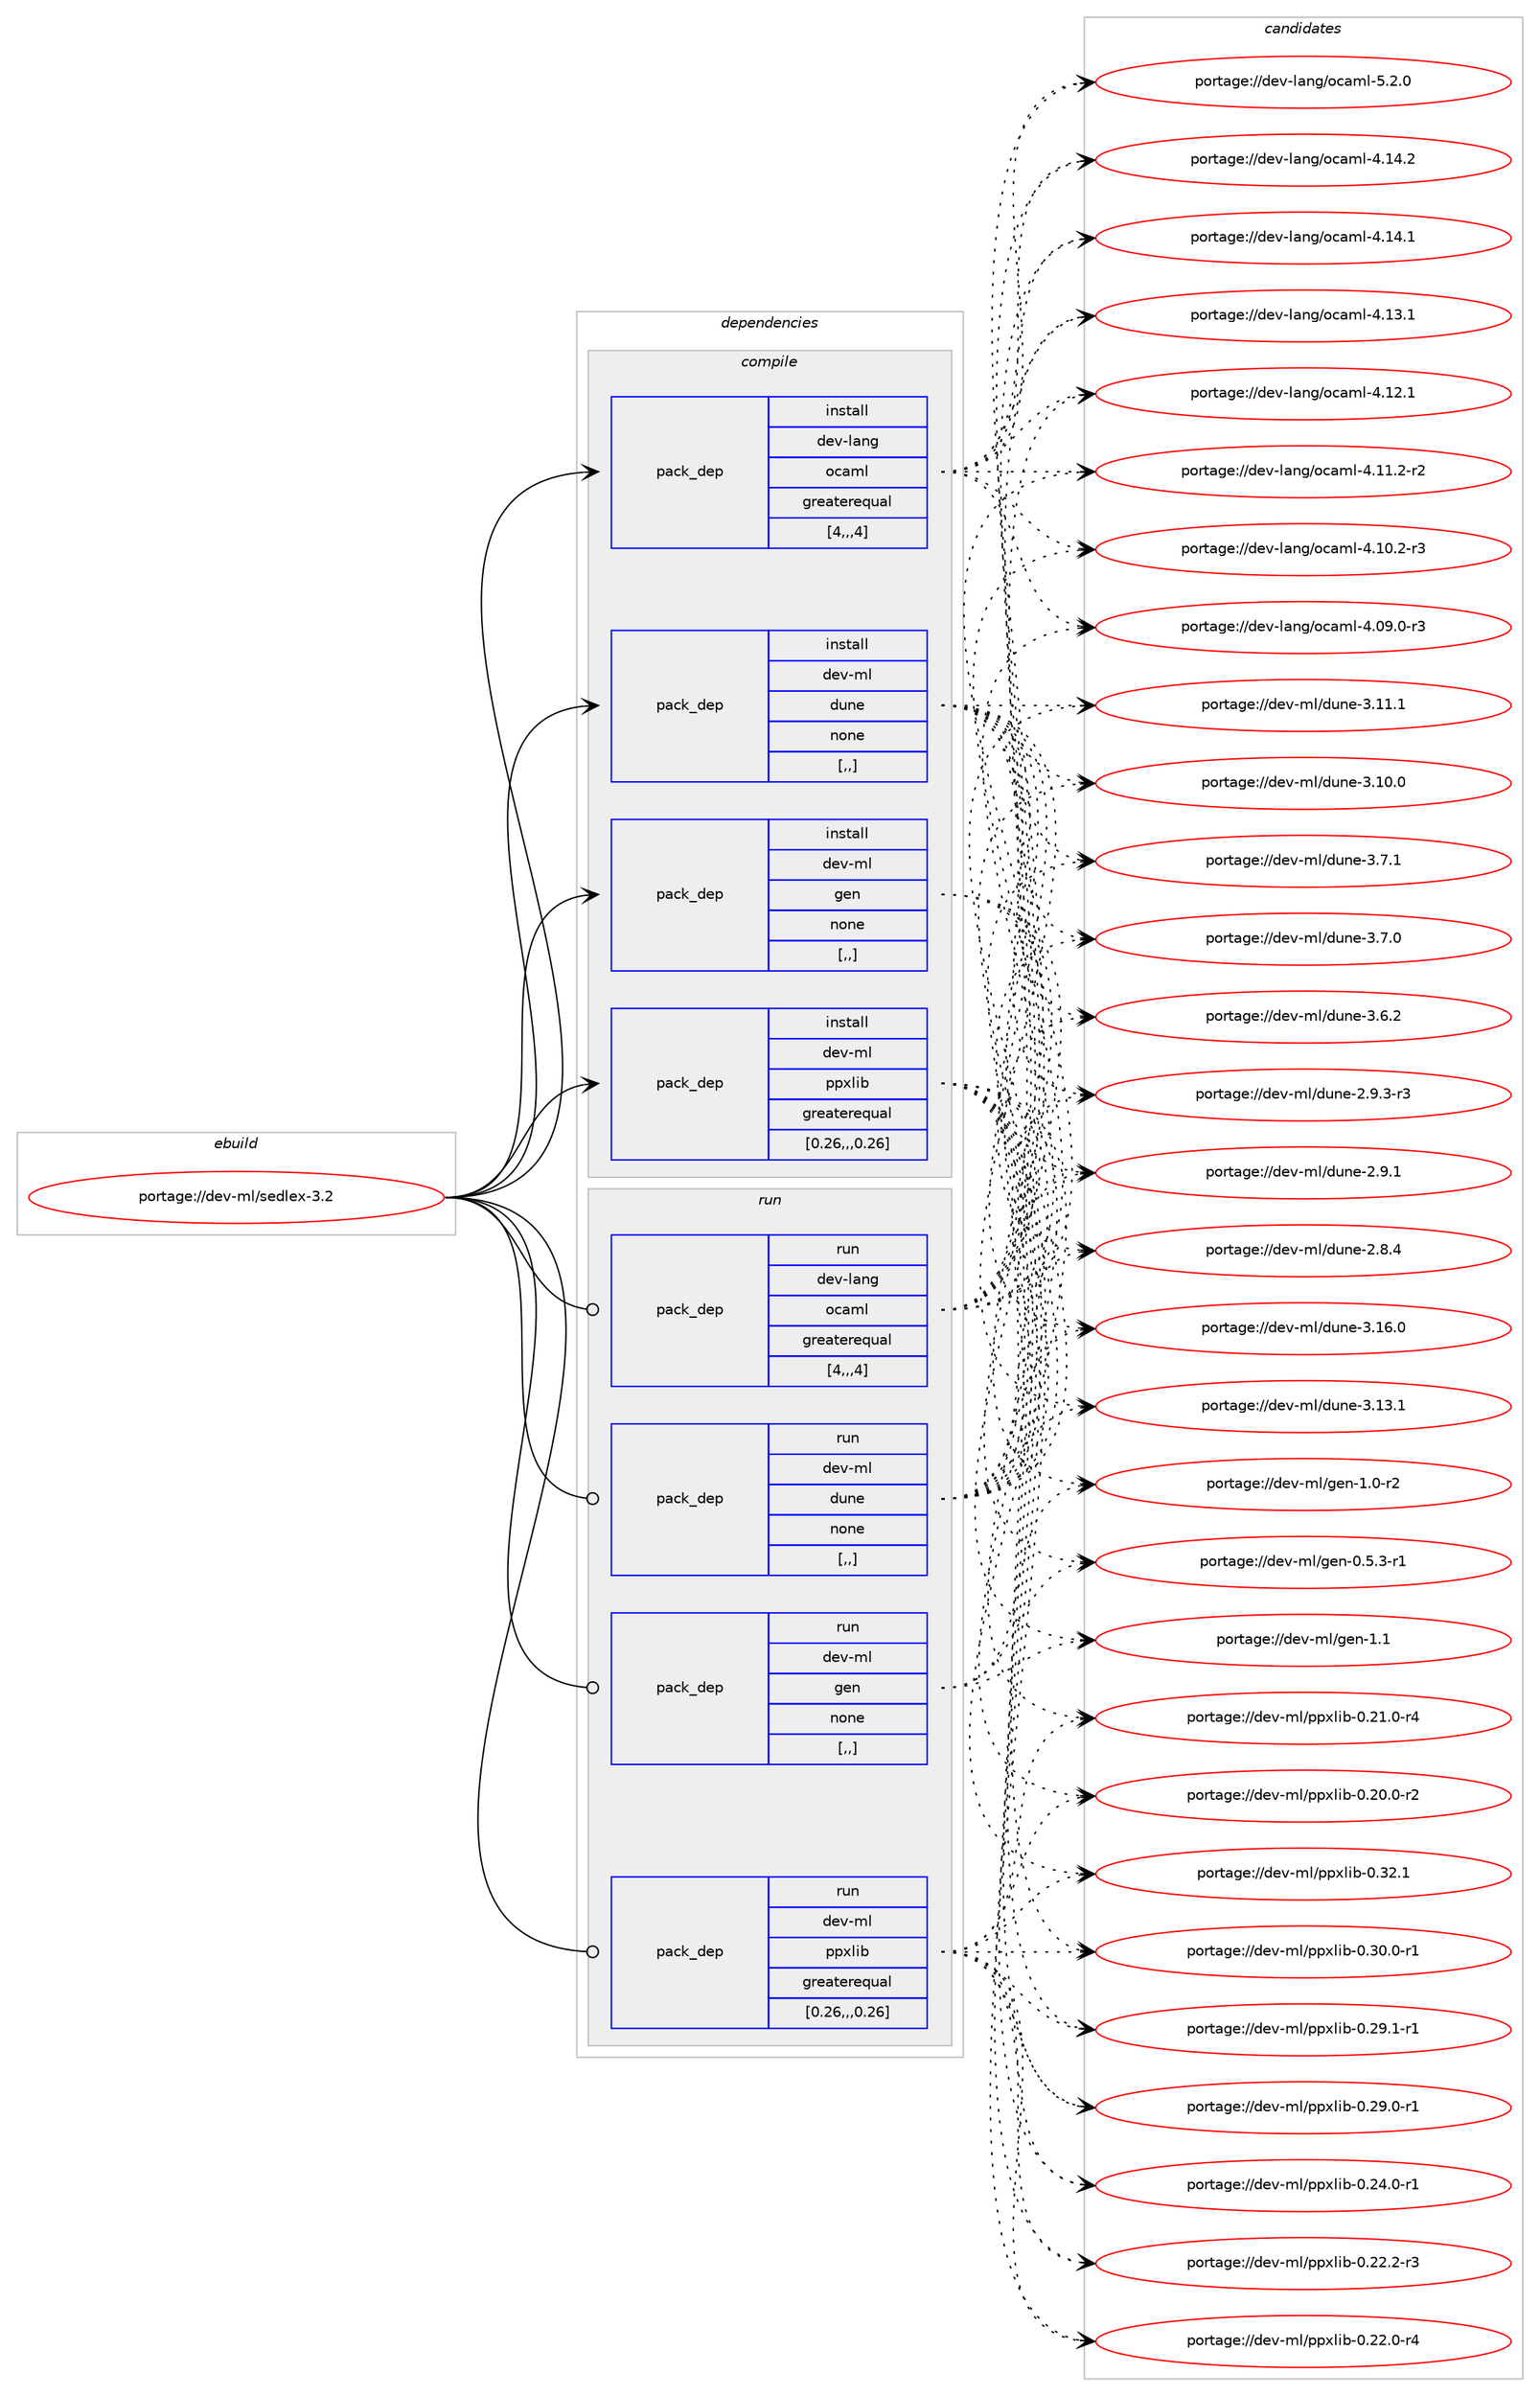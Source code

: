 digraph prolog {

# *************
# Graph options
# *************

newrank=true;
concentrate=true;
compound=true;
graph [rankdir=LR,fontname=Helvetica,fontsize=10,ranksep=1.5];#, ranksep=2.5, nodesep=0.2];
edge  [arrowhead=vee];
node  [fontname=Helvetica,fontsize=10];

# **********
# The ebuild
# **********

subgraph cluster_leftcol {
color=gray;
label=<<i>ebuild</i>>;
id [label="portage://dev-ml/sedlex-3.2", color=red, width=4, href="../dev-ml/sedlex-3.2.svg"];
}

# ****************
# The dependencies
# ****************

subgraph cluster_midcol {
color=gray;
label=<<i>dependencies</i>>;
subgraph cluster_compile {
fillcolor="#eeeeee";
style=filled;
label=<<i>compile</i>>;
subgraph pack93861 {
dependency124845 [label=<<TABLE BORDER="0" CELLBORDER="1" CELLSPACING="0" CELLPADDING="4" WIDTH="220"><TR><TD ROWSPAN="6" CELLPADDING="30">pack_dep</TD></TR><TR><TD WIDTH="110">install</TD></TR><TR><TD>dev-lang</TD></TR><TR><TD>ocaml</TD></TR><TR><TD>greaterequal</TD></TR><TR><TD>[4,,,4]</TD></TR></TABLE>>, shape=none, color=blue];
}
id:e -> dependency124845:w [weight=20,style="solid",arrowhead="vee"];
subgraph pack93862 {
dependency124846 [label=<<TABLE BORDER="0" CELLBORDER="1" CELLSPACING="0" CELLPADDING="4" WIDTH="220"><TR><TD ROWSPAN="6" CELLPADDING="30">pack_dep</TD></TR><TR><TD WIDTH="110">install</TD></TR><TR><TD>dev-ml</TD></TR><TR><TD>dune</TD></TR><TR><TD>none</TD></TR><TR><TD>[,,]</TD></TR></TABLE>>, shape=none, color=blue];
}
id:e -> dependency124846:w [weight=20,style="solid",arrowhead="vee"];
subgraph pack93863 {
dependency124847 [label=<<TABLE BORDER="0" CELLBORDER="1" CELLSPACING="0" CELLPADDING="4" WIDTH="220"><TR><TD ROWSPAN="6" CELLPADDING="30">pack_dep</TD></TR><TR><TD WIDTH="110">install</TD></TR><TR><TD>dev-ml</TD></TR><TR><TD>gen</TD></TR><TR><TD>none</TD></TR><TR><TD>[,,]</TD></TR></TABLE>>, shape=none, color=blue];
}
id:e -> dependency124847:w [weight=20,style="solid",arrowhead="vee"];
subgraph pack93864 {
dependency124848 [label=<<TABLE BORDER="0" CELLBORDER="1" CELLSPACING="0" CELLPADDING="4" WIDTH="220"><TR><TD ROWSPAN="6" CELLPADDING="30">pack_dep</TD></TR><TR><TD WIDTH="110">install</TD></TR><TR><TD>dev-ml</TD></TR><TR><TD>ppxlib</TD></TR><TR><TD>greaterequal</TD></TR><TR><TD>[0.26,,,0.26]</TD></TR></TABLE>>, shape=none, color=blue];
}
id:e -> dependency124848:w [weight=20,style="solid",arrowhead="vee"];
}
subgraph cluster_compileandrun {
fillcolor="#eeeeee";
style=filled;
label=<<i>compile and run</i>>;
}
subgraph cluster_run {
fillcolor="#eeeeee";
style=filled;
label=<<i>run</i>>;
subgraph pack93865 {
dependency124849 [label=<<TABLE BORDER="0" CELLBORDER="1" CELLSPACING="0" CELLPADDING="4" WIDTH="220"><TR><TD ROWSPAN="6" CELLPADDING="30">pack_dep</TD></TR><TR><TD WIDTH="110">run</TD></TR><TR><TD>dev-lang</TD></TR><TR><TD>ocaml</TD></TR><TR><TD>greaterequal</TD></TR><TR><TD>[4,,,4]</TD></TR></TABLE>>, shape=none, color=blue];
}
id:e -> dependency124849:w [weight=20,style="solid",arrowhead="odot"];
subgraph pack93866 {
dependency124850 [label=<<TABLE BORDER="0" CELLBORDER="1" CELLSPACING="0" CELLPADDING="4" WIDTH="220"><TR><TD ROWSPAN="6" CELLPADDING="30">pack_dep</TD></TR><TR><TD WIDTH="110">run</TD></TR><TR><TD>dev-ml</TD></TR><TR><TD>dune</TD></TR><TR><TD>none</TD></TR><TR><TD>[,,]</TD></TR></TABLE>>, shape=none, color=blue];
}
id:e -> dependency124850:w [weight=20,style="solid",arrowhead="odot"];
subgraph pack93867 {
dependency124851 [label=<<TABLE BORDER="0" CELLBORDER="1" CELLSPACING="0" CELLPADDING="4" WIDTH="220"><TR><TD ROWSPAN="6" CELLPADDING="30">pack_dep</TD></TR><TR><TD WIDTH="110">run</TD></TR><TR><TD>dev-ml</TD></TR><TR><TD>gen</TD></TR><TR><TD>none</TD></TR><TR><TD>[,,]</TD></TR></TABLE>>, shape=none, color=blue];
}
id:e -> dependency124851:w [weight=20,style="solid",arrowhead="odot"];
subgraph pack93868 {
dependency124852 [label=<<TABLE BORDER="0" CELLBORDER="1" CELLSPACING="0" CELLPADDING="4" WIDTH="220"><TR><TD ROWSPAN="6" CELLPADDING="30">pack_dep</TD></TR><TR><TD WIDTH="110">run</TD></TR><TR><TD>dev-ml</TD></TR><TR><TD>ppxlib</TD></TR><TR><TD>greaterequal</TD></TR><TR><TD>[0.26,,,0.26]</TD></TR></TABLE>>, shape=none, color=blue];
}
id:e -> dependency124852:w [weight=20,style="solid",arrowhead="odot"];
}
}

# **************
# The candidates
# **************

subgraph cluster_choices {
rank=same;
color=gray;
label=<<i>candidates</i>>;

subgraph choice93861 {
color=black;
nodesep=1;
choice1001011184510897110103471119997109108455346504648 [label="portage://dev-lang/ocaml-5.2.0", color=red, width=4,href="../dev-lang/ocaml-5.2.0.svg"];
choice100101118451089711010347111999710910845524649524650 [label="portage://dev-lang/ocaml-4.14.2", color=red, width=4,href="../dev-lang/ocaml-4.14.2.svg"];
choice100101118451089711010347111999710910845524649524649 [label="portage://dev-lang/ocaml-4.14.1", color=red, width=4,href="../dev-lang/ocaml-4.14.1.svg"];
choice100101118451089711010347111999710910845524649514649 [label="portage://dev-lang/ocaml-4.13.1", color=red, width=4,href="../dev-lang/ocaml-4.13.1.svg"];
choice100101118451089711010347111999710910845524649504649 [label="portage://dev-lang/ocaml-4.12.1", color=red, width=4,href="../dev-lang/ocaml-4.12.1.svg"];
choice1001011184510897110103471119997109108455246494946504511450 [label="portage://dev-lang/ocaml-4.11.2-r2", color=red, width=4,href="../dev-lang/ocaml-4.11.2-r2.svg"];
choice1001011184510897110103471119997109108455246494846504511451 [label="portage://dev-lang/ocaml-4.10.2-r3", color=red, width=4,href="../dev-lang/ocaml-4.10.2-r3.svg"];
choice1001011184510897110103471119997109108455246485746484511451 [label="portage://dev-lang/ocaml-4.09.0-r3", color=red, width=4,href="../dev-lang/ocaml-4.09.0-r3.svg"];
dependency124845:e -> choice1001011184510897110103471119997109108455346504648:w [style=dotted,weight="100"];
dependency124845:e -> choice100101118451089711010347111999710910845524649524650:w [style=dotted,weight="100"];
dependency124845:e -> choice100101118451089711010347111999710910845524649524649:w [style=dotted,weight="100"];
dependency124845:e -> choice100101118451089711010347111999710910845524649514649:w [style=dotted,weight="100"];
dependency124845:e -> choice100101118451089711010347111999710910845524649504649:w [style=dotted,weight="100"];
dependency124845:e -> choice1001011184510897110103471119997109108455246494946504511450:w [style=dotted,weight="100"];
dependency124845:e -> choice1001011184510897110103471119997109108455246494846504511451:w [style=dotted,weight="100"];
dependency124845:e -> choice1001011184510897110103471119997109108455246485746484511451:w [style=dotted,weight="100"];
}
subgraph choice93862 {
color=black;
nodesep=1;
choice100101118451091084710011711010145514649544648 [label="portage://dev-ml/dune-3.16.0", color=red, width=4,href="../dev-ml/dune-3.16.0.svg"];
choice100101118451091084710011711010145514649514649 [label="portage://dev-ml/dune-3.13.1", color=red, width=4,href="../dev-ml/dune-3.13.1.svg"];
choice100101118451091084710011711010145514649494649 [label="portage://dev-ml/dune-3.11.1", color=red, width=4,href="../dev-ml/dune-3.11.1.svg"];
choice100101118451091084710011711010145514649484648 [label="portage://dev-ml/dune-3.10.0", color=red, width=4,href="../dev-ml/dune-3.10.0.svg"];
choice1001011184510910847100117110101455146554649 [label="portage://dev-ml/dune-3.7.1", color=red, width=4,href="../dev-ml/dune-3.7.1.svg"];
choice1001011184510910847100117110101455146554648 [label="portage://dev-ml/dune-3.7.0", color=red, width=4,href="../dev-ml/dune-3.7.0.svg"];
choice1001011184510910847100117110101455146544650 [label="portage://dev-ml/dune-3.6.2", color=red, width=4,href="../dev-ml/dune-3.6.2.svg"];
choice10010111845109108471001171101014550465746514511451 [label="portage://dev-ml/dune-2.9.3-r3", color=red, width=4,href="../dev-ml/dune-2.9.3-r3.svg"];
choice1001011184510910847100117110101455046574649 [label="portage://dev-ml/dune-2.9.1", color=red, width=4,href="../dev-ml/dune-2.9.1.svg"];
choice1001011184510910847100117110101455046564652 [label="portage://dev-ml/dune-2.8.4", color=red, width=4,href="../dev-ml/dune-2.8.4.svg"];
dependency124846:e -> choice100101118451091084710011711010145514649544648:w [style=dotted,weight="100"];
dependency124846:e -> choice100101118451091084710011711010145514649514649:w [style=dotted,weight="100"];
dependency124846:e -> choice100101118451091084710011711010145514649494649:w [style=dotted,weight="100"];
dependency124846:e -> choice100101118451091084710011711010145514649484648:w [style=dotted,weight="100"];
dependency124846:e -> choice1001011184510910847100117110101455146554649:w [style=dotted,weight="100"];
dependency124846:e -> choice1001011184510910847100117110101455146554648:w [style=dotted,weight="100"];
dependency124846:e -> choice1001011184510910847100117110101455146544650:w [style=dotted,weight="100"];
dependency124846:e -> choice10010111845109108471001171101014550465746514511451:w [style=dotted,weight="100"];
dependency124846:e -> choice1001011184510910847100117110101455046574649:w [style=dotted,weight="100"];
dependency124846:e -> choice1001011184510910847100117110101455046564652:w [style=dotted,weight="100"];
}
subgraph choice93863 {
color=black;
nodesep=1;
choice100101118451091084710310111045494649 [label="portage://dev-ml/gen-1.1", color=red, width=4,href="../dev-ml/gen-1.1.svg"];
choice1001011184510910847103101110454946484511450 [label="portage://dev-ml/gen-1.0-r2", color=red, width=4,href="../dev-ml/gen-1.0-r2.svg"];
choice10010111845109108471031011104548465346514511449 [label="portage://dev-ml/gen-0.5.3-r1", color=red, width=4,href="../dev-ml/gen-0.5.3-r1.svg"];
dependency124847:e -> choice100101118451091084710310111045494649:w [style=dotted,weight="100"];
dependency124847:e -> choice1001011184510910847103101110454946484511450:w [style=dotted,weight="100"];
dependency124847:e -> choice10010111845109108471031011104548465346514511449:w [style=dotted,weight="100"];
}
subgraph choice93864 {
color=black;
nodesep=1;
choice10010111845109108471121121201081059845484651504649 [label="portage://dev-ml/ppxlib-0.32.1", color=red, width=4,href="../dev-ml/ppxlib-0.32.1.svg"];
choice100101118451091084711211212010810598454846514846484511449 [label="portage://dev-ml/ppxlib-0.30.0-r1", color=red, width=4,href="../dev-ml/ppxlib-0.30.0-r1.svg"];
choice100101118451091084711211212010810598454846505746494511449 [label="portage://dev-ml/ppxlib-0.29.1-r1", color=red, width=4,href="../dev-ml/ppxlib-0.29.1-r1.svg"];
choice100101118451091084711211212010810598454846505746484511449 [label="portage://dev-ml/ppxlib-0.29.0-r1", color=red, width=4,href="../dev-ml/ppxlib-0.29.0-r1.svg"];
choice100101118451091084711211212010810598454846505246484511449 [label="portage://dev-ml/ppxlib-0.24.0-r1", color=red, width=4,href="../dev-ml/ppxlib-0.24.0-r1.svg"];
choice100101118451091084711211212010810598454846505046504511451 [label="portage://dev-ml/ppxlib-0.22.2-r3", color=red, width=4,href="../dev-ml/ppxlib-0.22.2-r3.svg"];
choice100101118451091084711211212010810598454846505046484511452 [label="portage://dev-ml/ppxlib-0.22.0-r4", color=red, width=4,href="../dev-ml/ppxlib-0.22.0-r4.svg"];
choice100101118451091084711211212010810598454846504946484511452 [label="portage://dev-ml/ppxlib-0.21.0-r4", color=red, width=4,href="../dev-ml/ppxlib-0.21.0-r4.svg"];
choice100101118451091084711211212010810598454846504846484511450 [label="portage://dev-ml/ppxlib-0.20.0-r2", color=red, width=4,href="../dev-ml/ppxlib-0.20.0-r2.svg"];
dependency124848:e -> choice10010111845109108471121121201081059845484651504649:w [style=dotted,weight="100"];
dependency124848:e -> choice100101118451091084711211212010810598454846514846484511449:w [style=dotted,weight="100"];
dependency124848:e -> choice100101118451091084711211212010810598454846505746494511449:w [style=dotted,weight="100"];
dependency124848:e -> choice100101118451091084711211212010810598454846505746484511449:w [style=dotted,weight="100"];
dependency124848:e -> choice100101118451091084711211212010810598454846505246484511449:w [style=dotted,weight="100"];
dependency124848:e -> choice100101118451091084711211212010810598454846505046504511451:w [style=dotted,weight="100"];
dependency124848:e -> choice100101118451091084711211212010810598454846505046484511452:w [style=dotted,weight="100"];
dependency124848:e -> choice100101118451091084711211212010810598454846504946484511452:w [style=dotted,weight="100"];
dependency124848:e -> choice100101118451091084711211212010810598454846504846484511450:w [style=dotted,weight="100"];
}
subgraph choice93865 {
color=black;
nodesep=1;
choice1001011184510897110103471119997109108455346504648 [label="portage://dev-lang/ocaml-5.2.0", color=red, width=4,href="../dev-lang/ocaml-5.2.0.svg"];
choice100101118451089711010347111999710910845524649524650 [label="portage://dev-lang/ocaml-4.14.2", color=red, width=4,href="../dev-lang/ocaml-4.14.2.svg"];
choice100101118451089711010347111999710910845524649524649 [label="portage://dev-lang/ocaml-4.14.1", color=red, width=4,href="../dev-lang/ocaml-4.14.1.svg"];
choice100101118451089711010347111999710910845524649514649 [label="portage://dev-lang/ocaml-4.13.1", color=red, width=4,href="../dev-lang/ocaml-4.13.1.svg"];
choice100101118451089711010347111999710910845524649504649 [label="portage://dev-lang/ocaml-4.12.1", color=red, width=4,href="../dev-lang/ocaml-4.12.1.svg"];
choice1001011184510897110103471119997109108455246494946504511450 [label="portage://dev-lang/ocaml-4.11.2-r2", color=red, width=4,href="../dev-lang/ocaml-4.11.2-r2.svg"];
choice1001011184510897110103471119997109108455246494846504511451 [label="portage://dev-lang/ocaml-4.10.2-r3", color=red, width=4,href="../dev-lang/ocaml-4.10.2-r3.svg"];
choice1001011184510897110103471119997109108455246485746484511451 [label="portage://dev-lang/ocaml-4.09.0-r3", color=red, width=4,href="../dev-lang/ocaml-4.09.0-r3.svg"];
dependency124849:e -> choice1001011184510897110103471119997109108455346504648:w [style=dotted,weight="100"];
dependency124849:e -> choice100101118451089711010347111999710910845524649524650:w [style=dotted,weight="100"];
dependency124849:e -> choice100101118451089711010347111999710910845524649524649:w [style=dotted,weight="100"];
dependency124849:e -> choice100101118451089711010347111999710910845524649514649:w [style=dotted,weight="100"];
dependency124849:e -> choice100101118451089711010347111999710910845524649504649:w [style=dotted,weight="100"];
dependency124849:e -> choice1001011184510897110103471119997109108455246494946504511450:w [style=dotted,weight="100"];
dependency124849:e -> choice1001011184510897110103471119997109108455246494846504511451:w [style=dotted,weight="100"];
dependency124849:e -> choice1001011184510897110103471119997109108455246485746484511451:w [style=dotted,weight="100"];
}
subgraph choice93866 {
color=black;
nodesep=1;
choice100101118451091084710011711010145514649544648 [label="portage://dev-ml/dune-3.16.0", color=red, width=4,href="../dev-ml/dune-3.16.0.svg"];
choice100101118451091084710011711010145514649514649 [label="portage://dev-ml/dune-3.13.1", color=red, width=4,href="../dev-ml/dune-3.13.1.svg"];
choice100101118451091084710011711010145514649494649 [label="portage://dev-ml/dune-3.11.1", color=red, width=4,href="../dev-ml/dune-3.11.1.svg"];
choice100101118451091084710011711010145514649484648 [label="portage://dev-ml/dune-3.10.0", color=red, width=4,href="../dev-ml/dune-3.10.0.svg"];
choice1001011184510910847100117110101455146554649 [label="portage://dev-ml/dune-3.7.1", color=red, width=4,href="../dev-ml/dune-3.7.1.svg"];
choice1001011184510910847100117110101455146554648 [label="portage://dev-ml/dune-3.7.0", color=red, width=4,href="../dev-ml/dune-3.7.0.svg"];
choice1001011184510910847100117110101455146544650 [label="portage://dev-ml/dune-3.6.2", color=red, width=4,href="../dev-ml/dune-3.6.2.svg"];
choice10010111845109108471001171101014550465746514511451 [label="portage://dev-ml/dune-2.9.3-r3", color=red, width=4,href="../dev-ml/dune-2.9.3-r3.svg"];
choice1001011184510910847100117110101455046574649 [label="portage://dev-ml/dune-2.9.1", color=red, width=4,href="../dev-ml/dune-2.9.1.svg"];
choice1001011184510910847100117110101455046564652 [label="portage://dev-ml/dune-2.8.4", color=red, width=4,href="../dev-ml/dune-2.8.4.svg"];
dependency124850:e -> choice100101118451091084710011711010145514649544648:w [style=dotted,weight="100"];
dependency124850:e -> choice100101118451091084710011711010145514649514649:w [style=dotted,weight="100"];
dependency124850:e -> choice100101118451091084710011711010145514649494649:w [style=dotted,weight="100"];
dependency124850:e -> choice100101118451091084710011711010145514649484648:w [style=dotted,weight="100"];
dependency124850:e -> choice1001011184510910847100117110101455146554649:w [style=dotted,weight="100"];
dependency124850:e -> choice1001011184510910847100117110101455146554648:w [style=dotted,weight="100"];
dependency124850:e -> choice1001011184510910847100117110101455146544650:w [style=dotted,weight="100"];
dependency124850:e -> choice10010111845109108471001171101014550465746514511451:w [style=dotted,weight="100"];
dependency124850:e -> choice1001011184510910847100117110101455046574649:w [style=dotted,weight="100"];
dependency124850:e -> choice1001011184510910847100117110101455046564652:w [style=dotted,weight="100"];
}
subgraph choice93867 {
color=black;
nodesep=1;
choice100101118451091084710310111045494649 [label="portage://dev-ml/gen-1.1", color=red, width=4,href="../dev-ml/gen-1.1.svg"];
choice1001011184510910847103101110454946484511450 [label="portage://dev-ml/gen-1.0-r2", color=red, width=4,href="../dev-ml/gen-1.0-r2.svg"];
choice10010111845109108471031011104548465346514511449 [label="portage://dev-ml/gen-0.5.3-r1", color=red, width=4,href="../dev-ml/gen-0.5.3-r1.svg"];
dependency124851:e -> choice100101118451091084710310111045494649:w [style=dotted,weight="100"];
dependency124851:e -> choice1001011184510910847103101110454946484511450:w [style=dotted,weight="100"];
dependency124851:e -> choice10010111845109108471031011104548465346514511449:w [style=dotted,weight="100"];
}
subgraph choice93868 {
color=black;
nodesep=1;
choice10010111845109108471121121201081059845484651504649 [label="portage://dev-ml/ppxlib-0.32.1", color=red, width=4,href="../dev-ml/ppxlib-0.32.1.svg"];
choice100101118451091084711211212010810598454846514846484511449 [label="portage://dev-ml/ppxlib-0.30.0-r1", color=red, width=4,href="../dev-ml/ppxlib-0.30.0-r1.svg"];
choice100101118451091084711211212010810598454846505746494511449 [label="portage://dev-ml/ppxlib-0.29.1-r1", color=red, width=4,href="../dev-ml/ppxlib-0.29.1-r1.svg"];
choice100101118451091084711211212010810598454846505746484511449 [label="portage://dev-ml/ppxlib-0.29.0-r1", color=red, width=4,href="../dev-ml/ppxlib-0.29.0-r1.svg"];
choice100101118451091084711211212010810598454846505246484511449 [label="portage://dev-ml/ppxlib-0.24.0-r1", color=red, width=4,href="../dev-ml/ppxlib-0.24.0-r1.svg"];
choice100101118451091084711211212010810598454846505046504511451 [label="portage://dev-ml/ppxlib-0.22.2-r3", color=red, width=4,href="../dev-ml/ppxlib-0.22.2-r3.svg"];
choice100101118451091084711211212010810598454846505046484511452 [label="portage://dev-ml/ppxlib-0.22.0-r4", color=red, width=4,href="../dev-ml/ppxlib-0.22.0-r4.svg"];
choice100101118451091084711211212010810598454846504946484511452 [label="portage://dev-ml/ppxlib-0.21.0-r4", color=red, width=4,href="../dev-ml/ppxlib-0.21.0-r4.svg"];
choice100101118451091084711211212010810598454846504846484511450 [label="portage://dev-ml/ppxlib-0.20.0-r2", color=red, width=4,href="../dev-ml/ppxlib-0.20.0-r2.svg"];
dependency124852:e -> choice10010111845109108471121121201081059845484651504649:w [style=dotted,weight="100"];
dependency124852:e -> choice100101118451091084711211212010810598454846514846484511449:w [style=dotted,weight="100"];
dependency124852:e -> choice100101118451091084711211212010810598454846505746494511449:w [style=dotted,weight="100"];
dependency124852:e -> choice100101118451091084711211212010810598454846505746484511449:w [style=dotted,weight="100"];
dependency124852:e -> choice100101118451091084711211212010810598454846505246484511449:w [style=dotted,weight="100"];
dependency124852:e -> choice100101118451091084711211212010810598454846505046504511451:w [style=dotted,weight="100"];
dependency124852:e -> choice100101118451091084711211212010810598454846505046484511452:w [style=dotted,weight="100"];
dependency124852:e -> choice100101118451091084711211212010810598454846504946484511452:w [style=dotted,weight="100"];
dependency124852:e -> choice100101118451091084711211212010810598454846504846484511450:w [style=dotted,weight="100"];
}
}

}

